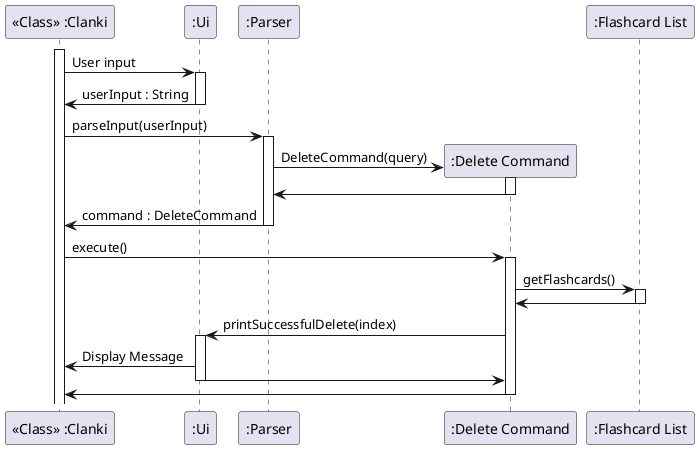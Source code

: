 @startuml
'https://plantuml.com/class-diagram

!define LOGIC_COLOR #3333C4
!define LOGIC_COLOR_T1 #7777DB
!define LOGIC_COLOR_T2 #5252CE
!define LOGIC_COLOR_T3 #1616B0
!define LOGIC_COLOR_T4 #101086

participant "<<Class>> :Clanki" as Main
participant ":Ui" as Ui
participant ":Parser" as Parser
participant ":Delete Command" as DeleteCommand
participant ":Flashcard List" as FlashcardList

activate Main
Main -> Ui : User input
activate Ui

Ui -> Main : userInput : String
deactivate Ui

Main -> Parser : parseInput(userInput)
activate Parser

create DeleteCommand
Parser -> DeleteCommand :DeleteCommand(query)
activate DeleteCommand

DeleteCommand -> Parser
deactivate DeleteCommand

Parser -> Main : command : DeleteCommand
deactivate Parser

Main -> DeleteCommand : execute()
activate DeleteCommand

DeleteCommand -> FlashcardList : getFlashcards()
activate FlashcardList

FlashcardList -> DeleteCommand
deactivate FlashcardList

DeleteCommand -> Ui : printSuccessfulDelete(index)
activate Ui

Ui -> Main : Display Message
Ui -> DeleteCommand
deactivate Ui

DeleteCommand -> Main
deactivate DeleteCommand



@enduml